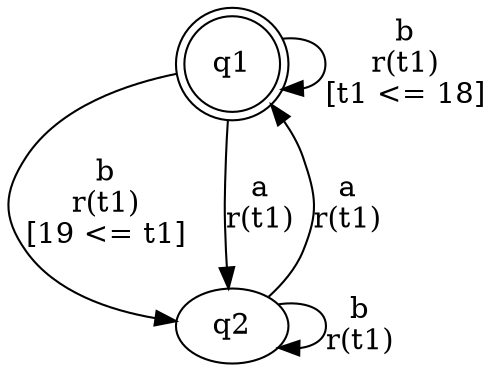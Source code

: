 digraph "tests_1/test2/solution201/solution" {
	q1[label=q1 shape=doublecircle]
	q2[label=q2]
	q1 -> q2[label="b\nr(t1)\n[19 <= t1]"]
	q2 -> q2[label="b\nr(t1)\n"]
	q2 -> q1[label="a\nr(t1)\n"]
	q1 -> q1[label="b\nr(t1)\n[t1 <= 18]"]
	q1 -> q2[label="a\nr(t1)\n"]
}

